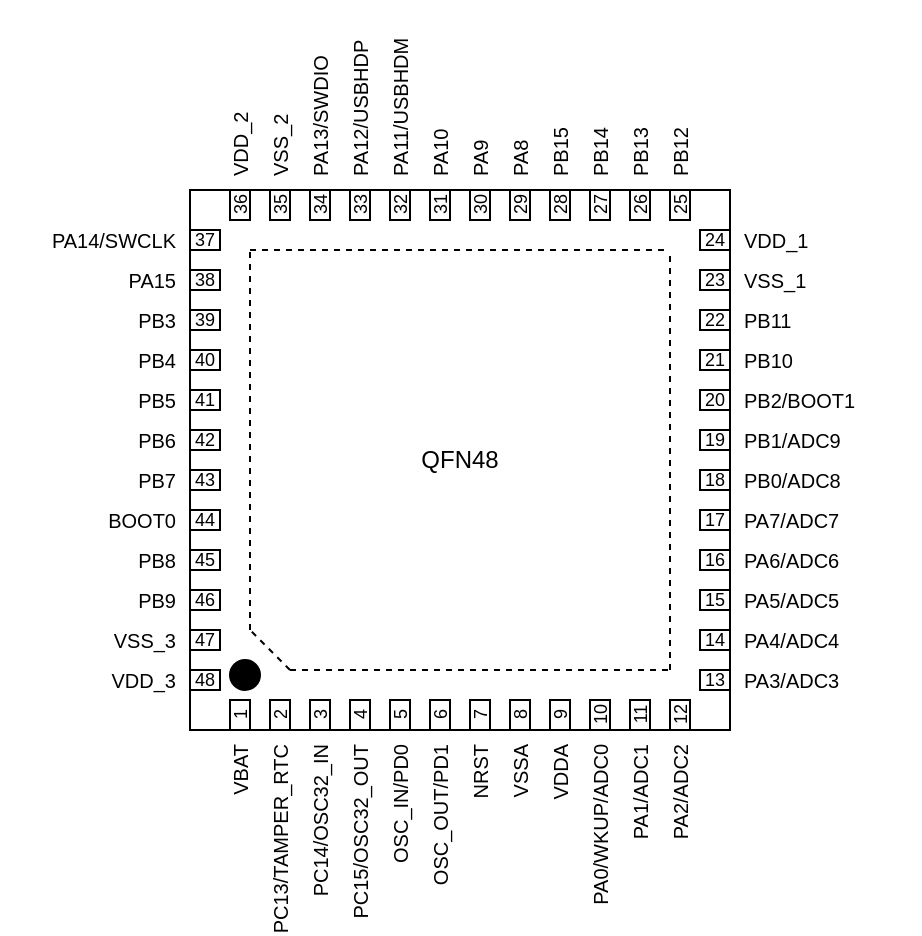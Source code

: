 <mxfile compressed="false" version="16.6.3" type="device">
  <diagram id="A3gR8FdcxR_H1sdQvCAM" name="Page-1">
    <mxGraphModel dx="723" dy="331" grid="1" gridSize="10" guides="1" tooltips="1" connect="1" arrows="1" fold="1" page="0" pageScale="1" pageWidth="850" pageHeight="1100" math="0" shadow="0">
      <root>
        <mxCell id="0" />
        <mxCell id="1" parent="0" />
        <mxCell id="eoMJgRwqxmIMYmZ_AmhI-99" value="QFN48" style="rounded=0;whiteSpace=wrap;html=1;" vertex="1" parent="1">
          <mxGeometry x="320" y="110" width="270" height="270" as="geometry" />
        </mxCell>
        <mxCell id="eoMJgRwqxmIMYmZ_AmhI-2" value="37" style="rounded=0;whiteSpace=wrap;html=1;verticalAlign=middle;fontSize=9;fontStyle=0;fontFamily=Arial;" vertex="1" parent="1">
          <mxGeometry x="320" y="130" width="15" height="10" as="geometry" />
        </mxCell>
        <mxCell id="eoMJgRwqxmIMYmZ_AmhI-3" value="38" style="rounded=0;whiteSpace=wrap;html=1;verticalAlign=middle;fontSize=9;fontStyle=0;fontFamily=Arial;" vertex="1" parent="1">
          <mxGeometry x="320" y="150" width="15" height="10" as="geometry" />
        </mxCell>
        <mxCell id="eoMJgRwqxmIMYmZ_AmhI-4" value="39" style="rounded=0;whiteSpace=wrap;html=1;verticalAlign=middle;fontSize=9;fontStyle=0;fontFamily=Arial;" vertex="1" parent="1">
          <mxGeometry x="320" y="170" width="15" height="10" as="geometry" />
        </mxCell>
        <mxCell id="eoMJgRwqxmIMYmZ_AmhI-5" value="40" style="rounded=0;whiteSpace=wrap;html=1;verticalAlign=middle;fontSize=9;fontStyle=0;fontFamily=Arial;" vertex="1" parent="1">
          <mxGeometry x="320" y="190" width="15" height="10" as="geometry" />
        </mxCell>
        <mxCell id="eoMJgRwqxmIMYmZ_AmhI-6" value="41" style="rounded=0;whiteSpace=wrap;html=1;verticalAlign=middle;fontSize=9;fontStyle=0;fontFamily=Arial;" vertex="1" parent="1">
          <mxGeometry x="320" y="210" width="15" height="10" as="geometry" />
        </mxCell>
        <mxCell id="eoMJgRwqxmIMYmZ_AmhI-7" value="42" style="rounded=0;whiteSpace=wrap;html=1;verticalAlign=middle;fontSize=9;fontStyle=0;fontFamily=Arial;" vertex="1" parent="1">
          <mxGeometry x="320" y="230" width="15" height="10" as="geometry" />
        </mxCell>
        <mxCell id="eoMJgRwqxmIMYmZ_AmhI-8" value="43" style="rounded=0;whiteSpace=wrap;html=1;verticalAlign=middle;fontSize=9;fontStyle=0;fontFamily=Arial;" vertex="1" parent="1">
          <mxGeometry x="320" y="250" width="15" height="10" as="geometry" />
        </mxCell>
        <mxCell id="eoMJgRwqxmIMYmZ_AmhI-9" value="44" style="rounded=0;whiteSpace=wrap;html=1;verticalAlign=middle;fontSize=9;fontStyle=0;fontFamily=Arial;" vertex="1" parent="1">
          <mxGeometry x="320" y="270" width="15" height="10" as="geometry" />
        </mxCell>
        <mxCell id="eoMJgRwqxmIMYmZ_AmhI-10" value="45" style="rounded=0;whiteSpace=wrap;html=1;verticalAlign=middle;fontSize=9;fontStyle=0;fontFamily=Arial;" vertex="1" parent="1">
          <mxGeometry x="320" y="290" width="15" height="10" as="geometry" />
        </mxCell>
        <mxCell id="eoMJgRwqxmIMYmZ_AmhI-11" value="46" style="rounded=0;whiteSpace=wrap;html=1;verticalAlign=middle;fontSize=9;fontStyle=0;fontFamily=Arial;" vertex="1" parent="1">
          <mxGeometry x="320" y="310" width="15" height="10" as="geometry" />
        </mxCell>
        <mxCell id="eoMJgRwqxmIMYmZ_AmhI-12" value="47" style="rounded=0;whiteSpace=wrap;html=1;verticalAlign=middle;fontSize=9;fontStyle=0;fontFamily=Arial;" vertex="1" parent="1">
          <mxGeometry x="320" y="330" width="15" height="10" as="geometry" />
        </mxCell>
        <mxCell id="eoMJgRwqxmIMYmZ_AmhI-13" value="48" style="rounded=0;whiteSpace=wrap;html=1;verticalAlign=middle;fontSize=9;fontStyle=0;fontFamily=Arial;" vertex="1" parent="1">
          <mxGeometry x="320" y="350" width="15" height="10" as="geometry" />
        </mxCell>
        <mxCell id="eoMJgRwqxmIMYmZ_AmhI-15" value="24" style="rounded=0;whiteSpace=wrap;html=1;verticalAlign=middle;fontSize=9;fontStyle=0;fontFamily=Arial;" vertex="1" parent="1">
          <mxGeometry x="575" y="130" width="15" height="10" as="geometry" />
        </mxCell>
        <mxCell id="eoMJgRwqxmIMYmZ_AmhI-16" value="23" style="rounded=0;whiteSpace=wrap;html=1;verticalAlign=middle;fontSize=9;fontStyle=0;fontFamily=Arial;" vertex="1" parent="1">
          <mxGeometry x="575" y="150" width="15" height="10" as="geometry" />
        </mxCell>
        <mxCell id="eoMJgRwqxmIMYmZ_AmhI-17" value="22" style="rounded=0;whiteSpace=wrap;html=1;verticalAlign=middle;fontSize=9;fontStyle=0;fontFamily=Arial;" vertex="1" parent="1">
          <mxGeometry x="575" y="170" width="15" height="10" as="geometry" />
        </mxCell>
        <mxCell id="eoMJgRwqxmIMYmZ_AmhI-18" value="21" style="rounded=0;whiteSpace=wrap;html=1;verticalAlign=middle;fontSize=9;fontStyle=0;fontFamily=Arial;" vertex="1" parent="1">
          <mxGeometry x="575" y="190" width="15" height="10" as="geometry" />
        </mxCell>
        <mxCell id="eoMJgRwqxmIMYmZ_AmhI-19" value="20" style="rounded=0;whiteSpace=wrap;html=1;verticalAlign=middle;fontSize=9;fontStyle=0;fontFamily=Arial;" vertex="1" parent="1">
          <mxGeometry x="575" y="210" width="15" height="10" as="geometry" />
        </mxCell>
        <mxCell id="eoMJgRwqxmIMYmZ_AmhI-20" value="19" style="rounded=0;whiteSpace=wrap;html=1;verticalAlign=middle;fontSize=9;fontStyle=0;fontFamily=Arial;" vertex="1" parent="1">
          <mxGeometry x="575" y="230" width="15" height="10" as="geometry" />
        </mxCell>
        <mxCell id="eoMJgRwqxmIMYmZ_AmhI-21" value="18" style="rounded=0;whiteSpace=wrap;html=1;verticalAlign=middle;fontSize=9;fontStyle=0;fontFamily=Arial;" vertex="1" parent="1">
          <mxGeometry x="575" y="250" width="15" height="10" as="geometry" />
        </mxCell>
        <mxCell id="eoMJgRwqxmIMYmZ_AmhI-22" value="17" style="rounded=0;whiteSpace=wrap;html=1;verticalAlign=middle;fontSize=9;fontStyle=0;fontFamily=Arial;" vertex="1" parent="1">
          <mxGeometry x="575" y="270" width="15" height="10" as="geometry" />
        </mxCell>
        <mxCell id="eoMJgRwqxmIMYmZ_AmhI-23" value="16" style="rounded=0;whiteSpace=wrap;html=1;verticalAlign=middle;fontSize=9;fontStyle=0;fontFamily=Arial;" vertex="1" parent="1">
          <mxGeometry x="575" y="290" width="15" height="10" as="geometry" />
        </mxCell>
        <mxCell id="eoMJgRwqxmIMYmZ_AmhI-24" value="15" style="rounded=0;whiteSpace=wrap;html=1;verticalAlign=middle;fontSize=9;fontStyle=0;fontFamily=Arial;" vertex="1" parent="1">
          <mxGeometry x="575" y="310" width="15" height="10" as="geometry" />
        </mxCell>
        <mxCell id="eoMJgRwqxmIMYmZ_AmhI-25" value="14" style="rounded=0;whiteSpace=wrap;html=1;verticalAlign=middle;fontSize=9;fontStyle=0;fontFamily=Arial;" vertex="1" parent="1">
          <mxGeometry x="575" y="330" width="15" height="10" as="geometry" />
        </mxCell>
        <mxCell id="eoMJgRwqxmIMYmZ_AmhI-26" value="13" style="rounded=0;whiteSpace=wrap;html=1;verticalAlign=middle;fontSize=9;fontStyle=0;fontFamily=Arial;" vertex="1" parent="1">
          <mxGeometry x="575" y="350" width="15" height="10" as="geometry" />
        </mxCell>
        <mxCell id="eoMJgRwqxmIMYmZ_AmhI-27" value="1" style="rounded=0;whiteSpace=wrap;html=1;fontSize=9;horizontal=0;fillColor=none;fontStyle=0;fontFamily=Arial;" vertex="1" parent="1">
          <mxGeometry x="340" y="365" width="10" height="15" as="geometry" />
        </mxCell>
        <mxCell id="eoMJgRwqxmIMYmZ_AmhI-28" value="2" style="rounded=0;whiteSpace=wrap;html=1;fontSize=9;horizontal=0;gradientColor=none;fontStyle=0;fontFamily=Arial;" vertex="1" parent="1">
          <mxGeometry x="360" y="365" width="10" height="15" as="geometry" />
        </mxCell>
        <mxCell id="eoMJgRwqxmIMYmZ_AmhI-29" value="3" style="rounded=0;whiteSpace=wrap;html=1;fontSize=9;horizontal=0;fontStyle=0;fontFamily=Arial;" vertex="1" parent="1">
          <mxGeometry x="380" y="365" width="10" height="15" as="geometry" />
        </mxCell>
        <mxCell id="eoMJgRwqxmIMYmZ_AmhI-30" value="4" style="rounded=0;whiteSpace=wrap;html=1;fontSize=9;horizontal=0;fontStyle=0;fontFamily=Arial;" vertex="1" parent="1">
          <mxGeometry x="400" y="365" width="10" height="15" as="geometry" />
        </mxCell>
        <mxCell id="eoMJgRwqxmIMYmZ_AmhI-31" value="5" style="rounded=0;whiteSpace=wrap;html=1;fontSize=9;horizontal=0;fontStyle=0;fontFamily=Arial;" vertex="1" parent="1">
          <mxGeometry x="420" y="365" width="10" height="15" as="geometry" />
        </mxCell>
        <mxCell id="eoMJgRwqxmIMYmZ_AmhI-32" value="6" style="rounded=0;whiteSpace=wrap;html=1;fontSize=9;horizontal=0;fontStyle=0;fontFamily=Arial;" vertex="1" parent="1">
          <mxGeometry x="440" y="365" width="10" height="15" as="geometry" />
        </mxCell>
        <mxCell id="eoMJgRwqxmIMYmZ_AmhI-33" value="7" style="rounded=0;whiteSpace=wrap;html=1;fontSize=9;horizontal=0;fontStyle=0;fontFamily=Arial;" vertex="1" parent="1">
          <mxGeometry x="460" y="365" width="10" height="15" as="geometry" />
        </mxCell>
        <mxCell id="eoMJgRwqxmIMYmZ_AmhI-34" value="8" style="rounded=0;whiteSpace=wrap;html=1;fontSize=9;horizontal=0;fontStyle=0;fontFamily=Arial;" vertex="1" parent="1">
          <mxGeometry x="480" y="365" width="10" height="15" as="geometry" />
        </mxCell>
        <mxCell id="eoMJgRwqxmIMYmZ_AmhI-35" value="9" style="rounded=0;whiteSpace=wrap;html=1;fontSize=9;horizontal=0;fontStyle=0;fontFamily=Arial;" vertex="1" parent="1">
          <mxGeometry x="500" y="365" width="10" height="15" as="geometry" />
        </mxCell>
        <mxCell id="eoMJgRwqxmIMYmZ_AmhI-36" value="10" style="rounded=0;whiteSpace=wrap;html=1;fontSize=9;horizontal=0;fontStyle=0;fontFamily=Arial;" vertex="1" parent="1">
          <mxGeometry x="520" y="365" width="10" height="15" as="geometry" />
        </mxCell>
        <mxCell id="eoMJgRwqxmIMYmZ_AmhI-37" value="11" style="rounded=0;whiteSpace=wrap;html=1;fontSize=9;horizontal=0;fontStyle=0;fontFamily=Arial;" vertex="1" parent="1">
          <mxGeometry x="540" y="365" width="10" height="15" as="geometry" />
        </mxCell>
        <mxCell id="eoMJgRwqxmIMYmZ_AmhI-38" value="12" style="rounded=0;whiteSpace=wrap;html=1;fontSize=9;horizontal=0;fontStyle=0;fontFamily=Arial;" vertex="1" parent="1">
          <mxGeometry x="560" y="365" width="10" height="15" as="geometry" />
        </mxCell>
        <mxCell id="eoMJgRwqxmIMYmZ_AmhI-39" value="36" style="rounded=0;whiteSpace=wrap;html=1;fontSize=9;horizontal=0;fontStyle=0;fontFamily=Arial;" vertex="1" parent="1">
          <mxGeometry x="340" y="110" width="10" height="15" as="geometry" />
        </mxCell>
        <mxCell id="eoMJgRwqxmIMYmZ_AmhI-40" value="35" style="rounded=0;whiteSpace=wrap;html=1;fontSize=9;horizontal=0;fontStyle=0;fontFamily=Arial;" vertex="1" parent="1">
          <mxGeometry x="360" y="110" width="10" height="15" as="geometry" />
        </mxCell>
        <mxCell id="eoMJgRwqxmIMYmZ_AmhI-41" value="34" style="rounded=0;whiteSpace=wrap;html=1;fontSize=9;horizontal=0;fontStyle=0;fontFamily=Arial;" vertex="1" parent="1">
          <mxGeometry x="380" y="110" width="10" height="15" as="geometry" />
        </mxCell>
        <mxCell id="eoMJgRwqxmIMYmZ_AmhI-42" value="33" style="rounded=0;whiteSpace=wrap;html=1;fontSize=9;horizontal=0;fontStyle=0;fontFamily=Arial;" vertex="1" parent="1">
          <mxGeometry x="400" y="110" width="10" height="15" as="geometry" />
        </mxCell>
        <mxCell id="eoMJgRwqxmIMYmZ_AmhI-43" value="32" style="rounded=0;whiteSpace=wrap;html=1;fontSize=9;horizontal=0;fontStyle=0;fontFamily=Arial;" vertex="1" parent="1">
          <mxGeometry x="420" y="110" width="10" height="15" as="geometry" />
        </mxCell>
        <mxCell id="eoMJgRwqxmIMYmZ_AmhI-44" value="31" style="rounded=0;whiteSpace=wrap;html=1;fontSize=9;horizontal=0;fontStyle=0;fontFamily=Arial;" vertex="1" parent="1">
          <mxGeometry x="440" y="110" width="10" height="15" as="geometry" />
        </mxCell>
        <mxCell id="eoMJgRwqxmIMYmZ_AmhI-45" value="30" style="rounded=0;whiteSpace=wrap;html=1;fontSize=9;horizontal=0;fontStyle=0;fontFamily=Arial;" vertex="1" parent="1">
          <mxGeometry x="460" y="110" width="10" height="15" as="geometry" />
        </mxCell>
        <mxCell id="eoMJgRwqxmIMYmZ_AmhI-46" value="29" style="rounded=0;whiteSpace=wrap;html=1;fontSize=9;horizontal=0;fontStyle=0;fontFamily=Arial;" vertex="1" parent="1">
          <mxGeometry x="480" y="110" width="10" height="15" as="geometry" />
        </mxCell>
        <mxCell id="eoMJgRwqxmIMYmZ_AmhI-47" value="28" style="rounded=0;whiteSpace=wrap;html=1;fontSize=9;horizontal=0;fontStyle=0;fontFamily=Arial;" vertex="1" parent="1">
          <mxGeometry x="500" y="110" width="10" height="15" as="geometry" />
        </mxCell>
        <mxCell id="eoMJgRwqxmIMYmZ_AmhI-48" value="27" style="rounded=0;whiteSpace=wrap;html=1;fontSize=9;horizontal=0;fontStyle=0;fontFamily=Arial;" vertex="1" parent="1">
          <mxGeometry x="520" y="110" width="10" height="15" as="geometry" />
        </mxCell>
        <mxCell id="eoMJgRwqxmIMYmZ_AmhI-49" value="26" style="rounded=0;whiteSpace=wrap;html=1;fontSize=9;horizontal=0;fontStyle=0;fontFamily=Arial;" vertex="1" parent="1">
          <mxGeometry x="540" y="110" width="10" height="15" as="geometry" />
        </mxCell>
        <mxCell id="eoMJgRwqxmIMYmZ_AmhI-50" value="25" style="rounded=0;whiteSpace=wrap;html=1;fontSize=9;horizontal=0;fontStyle=0;fontFamily=Arial;" vertex="1" parent="1">
          <mxGeometry x="560" y="110" width="10" height="15" as="geometry" />
        </mxCell>
        <mxCell id="eoMJgRwqxmIMYmZ_AmhI-51" value="PC13/TAMPER_RTC" style="text;html=1;strokeColor=none;fillColor=none;align=right;verticalAlign=middle;whiteSpace=wrap;rounded=0;labelBackgroundColor=none;fontSize=10;rotation=-90;fontStyle=0;fontFamily=Arial;" vertex="1" parent="1">
          <mxGeometry x="320" y="420" width="90" height="20" as="geometry" />
        </mxCell>
        <mxCell id="eoMJgRwqxmIMYmZ_AmhI-52" value="PC15/OSC32_OUT" style="text;html=1;strokeColor=none;fillColor=none;align=right;verticalAlign=middle;whiteSpace=wrap;rounded=0;labelBackgroundColor=none;fontSize=10;rotation=-90;fontStyle=0;fontFamily=Arial;" vertex="1" parent="1">
          <mxGeometry x="360" y="420" width="90" height="20" as="geometry" />
        </mxCell>
        <mxCell id="eoMJgRwqxmIMYmZ_AmhI-53" value="OSC_IN/PD0" style="text;html=1;strokeColor=none;fillColor=none;align=right;verticalAlign=middle;whiteSpace=wrap;rounded=0;labelBackgroundColor=none;fontSize=10;rotation=-90;fontStyle=0;fontFamily=Arial;" vertex="1" parent="1">
          <mxGeometry x="380" y="420" width="90" height="20" as="geometry" />
        </mxCell>
        <mxCell id="eoMJgRwqxmIMYmZ_AmhI-54" value="PC14/OSC32_IN" style="text;html=1;strokeColor=none;fillColor=none;align=right;verticalAlign=middle;whiteSpace=wrap;rounded=0;labelBackgroundColor=none;fontSize=10;rotation=-90;fontStyle=0;fontFamily=Arial;" vertex="1" parent="1">
          <mxGeometry x="340" y="420" width="90" height="20" as="geometry" />
        </mxCell>
        <mxCell id="eoMJgRwqxmIMYmZ_AmhI-55" value="VBAT" style="text;html=1;strokeColor=none;fillColor=none;align=right;verticalAlign=middle;whiteSpace=wrap;rounded=0;labelBackgroundColor=none;fontSize=10;rotation=-90;fontStyle=0;fontFamily=Arial;" vertex="1" parent="1">
          <mxGeometry x="300" y="420" width="90" height="20" as="geometry" />
        </mxCell>
        <mxCell id="eoMJgRwqxmIMYmZ_AmhI-56" value="OSC_OUT/PD1" style="text;html=1;strokeColor=none;fillColor=none;align=right;verticalAlign=middle;whiteSpace=wrap;rounded=0;labelBackgroundColor=none;fontSize=10;rotation=-90;fontStyle=0;fontFamily=Arial;" vertex="1" parent="1">
          <mxGeometry x="400" y="420" width="90" height="20" as="geometry" />
        </mxCell>
        <mxCell id="eoMJgRwqxmIMYmZ_AmhI-57" value="NRST" style="text;html=1;strokeColor=none;fillColor=none;align=right;verticalAlign=middle;whiteSpace=wrap;rounded=0;labelBackgroundColor=none;fontSize=10;rotation=-90;fontStyle=0;fontFamily=Arial;" vertex="1" parent="1">
          <mxGeometry x="420" y="420" width="90" height="20" as="geometry" />
        </mxCell>
        <mxCell id="eoMJgRwqxmIMYmZ_AmhI-58" value="VSSA" style="text;html=1;strokeColor=none;fillColor=none;align=right;verticalAlign=middle;whiteSpace=wrap;rounded=0;labelBackgroundColor=none;fontSize=10;rotation=-90;fontStyle=0;fontFamily=Arial;" vertex="1" parent="1">
          <mxGeometry x="440" y="420" width="90" height="20" as="geometry" />
        </mxCell>
        <mxCell id="eoMJgRwqxmIMYmZ_AmhI-59" value="VDDA" style="text;html=1;strokeColor=none;fillColor=none;align=right;verticalAlign=middle;whiteSpace=wrap;rounded=0;labelBackgroundColor=none;fontSize=10;rotation=-90;fontStyle=0;fontFamily=Arial;" vertex="1" parent="1">
          <mxGeometry x="460" y="420" width="90" height="20" as="geometry" />
        </mxCell>
        <mxCell id="eoMJgRwqxmIMYmZ_AmhI-60" value="PA0/WKUP/ADC0" style="text;html=1;strokeColor=none;fillColor=none;align=right;verticalAlign=middle;whiteSpace=wrap;rounded=0;labelBackgroundColor=none;fontSize=10;rotation=-90;fontStyle=0;fontFamily=Arial;" vertex="1" parent="1">
          <mxGeometry x="480" y="420" width="90" height="20" as="geometry" />
        </mxCell>
        <mxCell id="eoMJgRwqxmIMYmZ_AmhI-61" value="PA1/ADC1" style="text;html=1;strokeColor=none;fillColor=none;align=right;verticalAlign=middle;whiteSpace=wrap;rounded=0;labelBackgroundColor=none;fontSize=10;rotation=-90;fontStyle=0;fontFamily=Arial;" vertex="1" parent="1">
          <mxGeometry x="500" y="420" width="90" height="20" as="geometry" />
        </mxCell>
        <mxCell id="eoMJgRwqxmIMYmZ_AmhI-62" value="PB12" style="text;html=1;strokeColor=none;fillColor=none;align=left;verticalAlign=middle;whiteSpace=wrap;rounded=0;labelBackgroundColor=none;fontSize=10;rotation=-90;fontStyle=0;fontFamily=Arial;" vertex="1" parent="1">
          <mxGeometry x="520" y="50" width="90" height="20" as="geometry" />
        </mxCell>
        <mxCell id="eoMJgRwqxmIMYmZ_AmhI-63" value="PA4/ADC4" style="text;html=1;strokeColor=none;fillColor=none;align=left;verticalAlign=middle;whiteSpace=wrap;rounded=0;labelBackgroundColor=none;fontSize=10;rotation=0;fontStyle=0;fontFamily=Arial;" vertex="1" parent="1">
          <mxGeometry x="595" y="325" width="90" height="20" as="geometry" />
        </mxCell>
        <mxCell id="eoMJgRwqxmIMYmZ_AmhI-64" value="PA3/ADC3" style="text;html=1;strokeColor=none;fillColor=none;align=left;verticalAlign=middle;whiteSpace=wrap;rounded=0;labelBackgroundColor=none;fontSize=10;rotation=0;fontStyle=0;fontFamily=Arial;" vertex="1" parent="1">
          <mxGeometry x="595" y="345" width="90" height="20" as="geometry" />
        </mxCell>
        <mxCell id="eoMJgRwqxmIMYmZ_AmhI-65" value="PA5/ADC5" style="text;html=1;strokeColor=none;fillColor=none;align=left;verticalAlign=middle;whiteSpace=wrap;rounded=0;labelBackgroundColor=none;fontSize=10;rotation=0;fontStyle=0;fontFamily=Arial;" vertex="1" parent="1">
          <mxGeometry x="595" y="305" width="90" height="20" as="geometry" />
        </mxCell>
        <mxCell id="eoMJgRwqxmIMYmZ_AmhI-66" value="PA6/ADC6" style="text;html=1;strokeColor=none;fillColor=none;align=left;verticalAlign=middle;whiteSpace=wrap;rounded=0;labelBackgroundColor=none;fontSize=10;rotation=0;fontStyle=0;fontFamily=Arial;" vertex="1" parent="1">
          <mxGeometry x="595" y="285" width="90" height="20" as="geometry" />
        </mxCell>
        <mxCell id="eoMJgRwqxmIMYmZ_AmhI-67" value="PA7/ADC7" style="text;html=1;strokeColor=none;fillColor=none;align=left;verticalAlign=middle;whiteSpace=wrap;rounded=0;labelBackgroundColor=none;fontSize=10;rotation=0;fontStyle=0;fontFamily=Arial;" vertex="1" parent="1">
          <mxGeometry x="595" y="265" width="90" height="20" as="geometry" />
        </mxCell>
        <mxCell id="eoMJgRwqxmIMYmZ_AmhI-68" value="PB0/ADC8" style="text;html=1;strokeColor=none;fillColor=none;align=left;verticalAlign=middle;whiteSpace=wrap;rounded=0;labelBackgroundColor=none;fontSize=10;rotation=0;fontStyle=0;fontFamily=Arial;" vertex="1" parent="1">
          <mxGeometry x="595" y="245" width="90" height="20" as="geometry" />
        </mxCell>
        <mxCell id="eoMJgRwqxmIMYmZ_AmhI-69" value="PB1/ADC9" style="text;html=1;strokeColor=none;fillColor=none;align=left;verticalAlign=middle;whiteSpace=wrap;rounded=0;labelBackgroundColor=none;fontSize=10;rotation=0;fontStyle=0;fontFamily=Arial;" vertex="1" parent="1">
          <mxGeometry x="595" y="225" width="90" height="20" as="geometry" />
        </mxCell>
        <mxCell id="eoMJgRwqxmIMYmZ_AmhI-70" value="PB2/BOOT1" style="text;html=1;strokeColor=none;fillColor=none;align=left;verticalAlign=middle;whiteSpace=wrap;rounded=0;labelBackgroundColor=none;fontSize=10;rotation=0;fontStyle=0;fontFamily=Arial;" vertex="1" parent="1">
          <mxGeometry x="595" y="205" width="90" height="20" as="geometry" />
        </mxCell>
        <mxCell id="eoMJgRwqxmIMYmZ_AmhI-71" value="&lt;div style=&quot;font-size: 10px;&quot;&gt;PB10&lt;/div&gt;" style="text;html=1;strokeColor=none;fillColor=none;align=left;verticalAlign=middle;whiteSpace=wrap;rounded=0;labelBackgroundColor=none;fontSize=10;rotation=0;fontStyle=0;fontFamily=Arial;" vertex="1" parent="1">
          <mxGeometry x="595" y="185" width="90" height="20" as="geometry" />
        </mxCell>
        <mxCell id="eoMJgRwqxmIMYmZ_AmhI-72" value="PB11" style="text;html=1;strokeColor=none;fillColor=none;align=left;verticalAlign=middle;whiteSpace=wrap;rounded=0;labelBackgroundColor=none;fontSize=10;rotation=0;fontStyle=0;fontFamily=Arial;" vertex="1" parent="1">
          <mxGeometry x="595" y="165" width="90" height="20" as="geometry" />
        </mxCell>
        <mxCell id="eoMJgRwqxmIMYmZ_AmhI-73" value="VSS_1" style="text;html=1;strokeColor=none;fillColor=none;align=left;verticalAlign=middle;whiteSpace=wrap;rounded=0;labelBackgroundColor=none;fontSize=10;rotation=0;fontStyle=0;fontFamily=Arial;" vertex="1" parent="1">
          <mxGeometry x="595" y="145" width="90" height="20" as="geometry" />
        </mxCell>
        <mxCell id="eoMJgRwqxmIMYmZ_AmhI-74" value="VDD_1" style="text;html=1;strokeColor=none;fillColor=none;align=left;verticalAlign=middle;whiteSpace=wrap;rounded=0;labelBackgroundColor=none;fontSize=10;rotation=0;fontStyle=0;fontFamily=Arial;" vertex="1" parent="1">
          <mxGeometry x="595" y="125" width="90" height="20" as="geometry" />
        </mxCell>
        <mxCell id="eoMJgRwqxmIMYmZ_AmhI-75" value="PA2/ADC2" style="text;html=1;strokeColor=none;fillColor=none;align=right;verticalAlign=middle;whiteSpace=wrap;rounded=0;labelBackgroundColor=none;fontSize=10;rotation=-90;fontStyle=0;fontFamily=Arial;" vertex="1" parent="1">
          <mxGeometry x="520" y="420" width="90" height="20" as="geometry" />
        </mxCell>
        <mxCell id="eoMJgRwqxmIMYmZ_AmhI-76" value="PB13" style="text;html=1;strokeColor=none;fillColor=none;align=left;verticalAlign=middle;whiteSpace=wrap;rounded=0;labelBackgroundColor=none;fontSize=10;rotation=-90;fontStyle=0;fontFamily=Arial;" vertex="1" parent="1">
          <mxGeometry x="500" y="50" width="90" height="20" as="geometry" />
        </mxCell>
        <mxCell id="eoMJgRwqxmIMYmZ_AmhI-77" value="PB14" style="text;html=1;strokeColor=none;fillColor=none;align=left;verticalAlign=middle;whiteSpace=wrap;rounded=0;labelBackgroundColor=none;fontSize=10;rotation=-90;fontStyle=0;fontFamily=Arial;" vertex="1" parent="1">
          <mxGeometry x="480" y="50" width="90" height="20" as="geometry" />
        </mxCell>
        <mxCell id="eoMJgRwqxmIMYmZ_AmhI-78" value="PB15" style="text;html=1;strokeColor=none;fillColor=none;align=left;verticalAlign=middle;whiteSpace=wrap;rounded=0;labelBackgroundColor=none;fontSize=10;rotation=-90;fontStyle=0;fontFamily=Arial;" vertex="1" parent="1">
          <mxGeometry x="460" y="50" width="90" height="20" as="geometry" />
        </mxCell>
        <mxCell id="eoMJgRwqxmIMYmZ_AmhI-79" value="PA8" style="text;html=1;strokeColor=none;fillColor=none;align=left;verticalAlign=middle;whiteSpace=wrap;rounded=0;labelBackgroundColor=none;fontSize=10;rotation=-90;fontStyle=0;fontFamily=Arial;" vertex="1" parent="1">
          <mxGeometry x="440" y="50" width="90" height="20" as="geometry" />
        </mxCell>
        <mxCell id="eoMJgRwqxmIMYmZ_AmhI-80" value="PA9" style="text;html=1;strokeColor=none;fillColor=none;align=left;verticalAlign=middle;whiteSpace=wrap;rounded=0;labelBackgroundColor=none;fontSize=10;rotation=-90;fontStyle=0;fontFamily=Arial;" vertex="1" parent="1">
          <mxGeometry x="420" y="50" width="90" height="20" as="geometry" />
        </mxCell>
        <mxCell id="eoMJgRwqxmIMYmZ_AmhI-81" value="PA10" style="text;html=1;strokeColor=none;fillColor=none;align=left;verticalAlign=middle;whiteSpace=wrap;rounded=0;labelBackgroundColor=none;fontSize=10;rotation=-90;fontStyle=0;fontFamily=Arial;" vertex="1" parent="1">
          <mxGeometry x="400" y="50" width="90" height="20" as="geometry" />
        </mxCell>
        <mxCell id="eoMJgRwqxmIMYmZ_AmhI-82" value="PA11/USBHDM" style="text;html=1;strokeColor=none;fillColor=none;align=left;verticalAlign=middle;whiteSpace=wrap;rounded=0;labelBackgroundColor=none;fontSize=10;rotation=-90;fontStyle=0;fontFamily=Arial;" vertex="1" parent="1">
          <mxGeometry x="380" y="50" width="90" height="20" as="geometry" />
        </mxCell>
        <mxCell id="eoMJgRwqxmIMYmZ_AmhI-83" value="PA12/USBHDP" style="text;html=1;strokeColor=none;fillColor=none;align=left;verticalAlign=middle;whiteSpace=wrap;rounded=0;labelBackgroundColor=none;fontSize=10;rotation=-90;fontStyle=0;fontFamily=Arial;" vertex="1" parent="1">
          <mxGeometry x="360" y="50" width="90" height="20" as="geometry" />
        </mxCell>
        <mxCell id="eoMJgRwqxmIMYmZ_AmhI-84" value="PA13/SWDIO" style="text;html=1;strokeColor=none;fillColor=none;align=left;verticalAlign=middle;whiteSpace=wrap;rounded=0;labelBackgroundColor=none;fontSize=10;rotation=-90;fontStyle=0;fontFamily=Arial;" vertex="1" parent="1">
          <mxGeometry x="340" y="50" width="90" height="20" as="geometry" />
        </mxCell>
        <mxCell id="eoMJgRwqxmIMYmZ_AmhI-85" value="VSS_2" style="text;html=1;strokeColor=none;fillColor=none;align=left;verticalAlign=middle;whiteSpace=wrap;rounded=0;labelBackgroundColor=none;fontSize=10;rotation=-90;fontStyle=0;fontFamily=Arial;" vertex="1" parent="1">
          <mxGeometry x="320" y="50" width="90" height="20" as="geometry" />
        </mxCell>
        <mxCell id="eoMJgRwqxmIMYmZ_AmhI-86" value="VDD_2" style="text;html=1;strokeColor=none;fillColor=none;align=left;verticalAlign=middle;whiteSpace=wrap;rounded=0;labelBackgroundColor=none;fontSize=10;rotation=-90;fontStyle=0;fontFamily=Arial;" vertex="1" parent="1">
          <mxGeometry x="300" y="50" width="90" height="20" as="geometry" />
        </mxCell>
        <mxCell id="eoMJgRwqxmIMYmZ_AmhI-87" value="PA14/SWCLK" style="text;html=1;strokeColor=none;fillColor=none;align=right;verticalAlign=middle;whiteSpace=wrap;rounded=0;labelBackgroundColor=none;fontSize=10;rotation=0;fontStyle=0;fontFamily=Arial;" vertex="1" parent="1">
          <mxGeometry x="225" y="125" width="90" height="20" as="geometry" />
        </mxCell>
        <mxCell id="eoMJgRwqxmIMYmZ_AmhI-88" value="PA15" style="text;html=1;strokeColor=none;fillColor=none;align=right;verticalAlign=middle;whiteSpace=wrap;rounded=0;labelBackgroundColor=none;fontSize=10;rotation=0;fontStyle=0;fontFamily=Arial;" vertex="1" parent="1">
          <mxGeometry x="225" y="145" width="90" height="20" as="geometry" />
        </mxCell>
        <mxCell id="eoMJgRwqxmIMYmZ_AmhI-89" value="PB3" style="text;html=1;strokeColor=none;fillColor=none;align=right;verticalAlign=middle;whiteSpace=wrap;rounded=0;labelBackgroundColor=none;fontSize=10;rotation=0;fontStyle=0;fontFamily=Arial;" vertex="1" parent="1">
          <mxGeometry x="225" y="165" width="90" height="20" as="geometry" />
        </mxCell>
        <mxCell id="eoMJgRwqxmIMYmZ_AmhI-90" value="PB4" style="text;html=1;strokeColor=none;fillColor=none;align=right;verticalAlign=middle;whiteSpace=wrap;rounded=0;labelBackgroundColor=none;fontSize=10;rotation=0;fontStyle=0;fontFamily=Arial;" vertex="1" parent="1">
          <mxGeometry x="225" y="185" width="90" height="20" as="geometry" />
        </mxCell>
        <mxCell id="eoMJgRwqxmIMYmZ_AmhI-91" value="PB5" style="text;html=1;strokeColor=none;fillColor=none;align=right;verticalAlign=middle;whiteSpace=wrap;rounded=0;labelBackgroundColor=none;fontSize=10;rotation=0;fontStyle=0;fontFamily=Arial;" vertex="1" parent="1">
          <mxGeometry x="225" y="205" width="90" height="20" as="geometry" />
        </mxCell>
        <mxCell id="eoMJgRwqxmIMYmZ_AmhI-92" value="PB6" style="text;html=1;strokeColor=none;fillColor=none;align=right;verticalAlign=middle;whiteSpace=wrap;rounded=0;labelBackgroundColor=none;fontSize=10;rotation=0;fontStyle=0;fontFamily=Arial;" vertex="1" parent="1">
          <mxGeometry x="225" y="225" width="90" height="20" as="geometry" />
        </mxCell>
        <mxCell id="eoMJgRwqxmIMYmZ_AmhI-93" value="PB7" style="text;html=1;strokeColor=none;fillColor=none;align=right;verticalAlign=middle;whiteSpace=wrap;rounded=0;labelBackgroundColor=none;fontSize=10;rotation=0;fontStyle=0;fontFamily=Arial;" vertex="1" parent="1">
          <mxGeometry x="225" y="245" width="90" height="20" as="geometry" />
        </mxCell>
        <mxCell id="eoMJgRwqxmIMYmZ_AmhI-94" value="BOOT0" style="text;html=1;strokeColor=none;fillColor=none;align=right;verticalAlign=middle;whiteSpace=wrap;rounded=0;labelBackgroundColor=none;fontSize=10;rotation=0;fontStyle=0;fontFamily=Arial;" vertex="1" parent="1">
          <mxGeometry x="225" y="265" width="90" height="20" as="geometry" />
        </mxCell>
        <mxCell id="eoMJgRwqxmIMYmZ_AmhI-95" value="PB8" style="text;html=1;strokeColor=none;fillColor=none;align=right;verticalAlign=middle;whiteSpace=wrap;rounded=0;labelBackgroundColor=none;fontSize=10;rotation=0;fontStyle=0;fontFamily=Arial;" vertex="1" parent="1">
          <mxGeometry x="225" y="285" width="90" height="20" as="geometry" />
        </mxCell>
        <mxCell id="eoMJgRwqxmIMYmZ_AmhI-96" value="PB9" style="text;html=1;strokeColor=none;fillColor=none;align=right;verticalAlign=middle;whiteSpace=wrap;rounded=0;labelBackgroundColor=none;fontSize=10;rotation=0;fontStyle=0;fontFamily=Arial;" vertex="1" parent="1">
          <mxGeometry x="225" y="305" width="90" height="20" as="geometry" />
        </mxCell>
        <mxCell id="eoMJgRwqxmIMYmZ_AmhI-97" value="VSS_3" style="text;html=1;strokeColor=none;fillColor=none;align=right;verticalAlign=middle;whiteSpace=wrap;rounded=0;labelBackgroundColor=none;fontSize=10;rotation=0;fontStyle=0;fontFamily=Arial;" vertex="1" parent="1">
          <mxGeometry x="225" y="325" width="90" height="20" as="geometry" />
        </mxCell>
        <mxCell id="eoMJgRwqxmIMYmZ_AmhI-98" value="VDD_3" style="text;html=1;strokeColor=none;fillColor=none;align=right;verticalAlign=middle;whiteSpace=wrap;rounded=0;labelBackgroundColor=none;fontSize=10;rotation=0;fontStyle=0;fontFamily=Arial;" vertex="1" parent="1">
          <mxGeometry x="225" y="345" width="90" height="20" as="geometry" />
        </mxCell>
        <mxCell id="eoMJgRwqxmIMYmZ_AmhI-100" value="" style="ellipse;whiteSpace=wrap;html=1;aspect=fixed;fillColor=#000000;" vertex="1" parent="1">
          <mxGeometry x="340" y="345" width="15" height="15" as="geometry" />
        </mxCell>
        <mxCell id="eoMJgRwqxmIMYmZ_AmhI-102" value="" style="endArrow=none;dashed=1;html=1;rounded=0;" edge="1" parent="1">
          <mxGeometry width="50" height="50" relative="1" as="geometry">
            <mxPoint x="370" y="350" as="sourcePoint" />
            <mxPoint x="350" y="330" as="targetPoint" />
          </mxGeometry>
        </mxCell>
        <mxCell id="eoMJgRwqxmIMYmZ_AmhI-105" value="" style="endArrow=none;dashed=1;html=1;rounded=0;" edge="1" parent="1">
          <mxGeometry width="50" height="50" relative="1" as="geometry">
            <mxPoint x="350" y="330" as="sourcePoint" />
            <mxPoint x="350" y="140" as="targetPoint" />
          </mxGeometry>
        </mxCell>
        <mxCell id="eoMJgRwqxmIMYmZ_AmhI-106" value="" style="endArrow=none;dashed=1;html=1;rounded=0;" edge="1" parent="1">
          <mxGeometry width="50" height="50" relative="1" as="geometry">
            <mxPoint x="350" y="140" as="sourcePoint" />
            <mxPoint x="560" y="140" as="targetPoint" />
          </mxGeometry>
        </mxCell>
        <mxCell id="eoMJgRwqxmIMYmZ_AmhI-107" value="" style="endArrow=none;dashed=1;html=1;rounded=0;" edge="1" parent="1">
          <mxGeometry width="50" height="50" relative="1" as="geometry">
            <mxPoint x="560" y="350" as="sourcePoint" />
            <mxPoint x="560" y="140" as="targetPoint" />
          </mxGeometry>
        </mxCell>
        <mxCell id="eoMJgRwqxmIMYmZ_AmhI-108" value="" style="endArrow=none;dashed=1;html=1;rounded=0;" edge="1" parent="1">
          <mxGeometry width="50" height="50" relative="1" as="geometry">
            <mxPoint x="370" y="350" as="sourcePoint" />
            <mxPoint x="560" y="350" as="targetPoint" />
          </mxGeometry>
        </mxCell>
      </root>
    </mxGraphModel>
  </diagram>
</mxfile>
